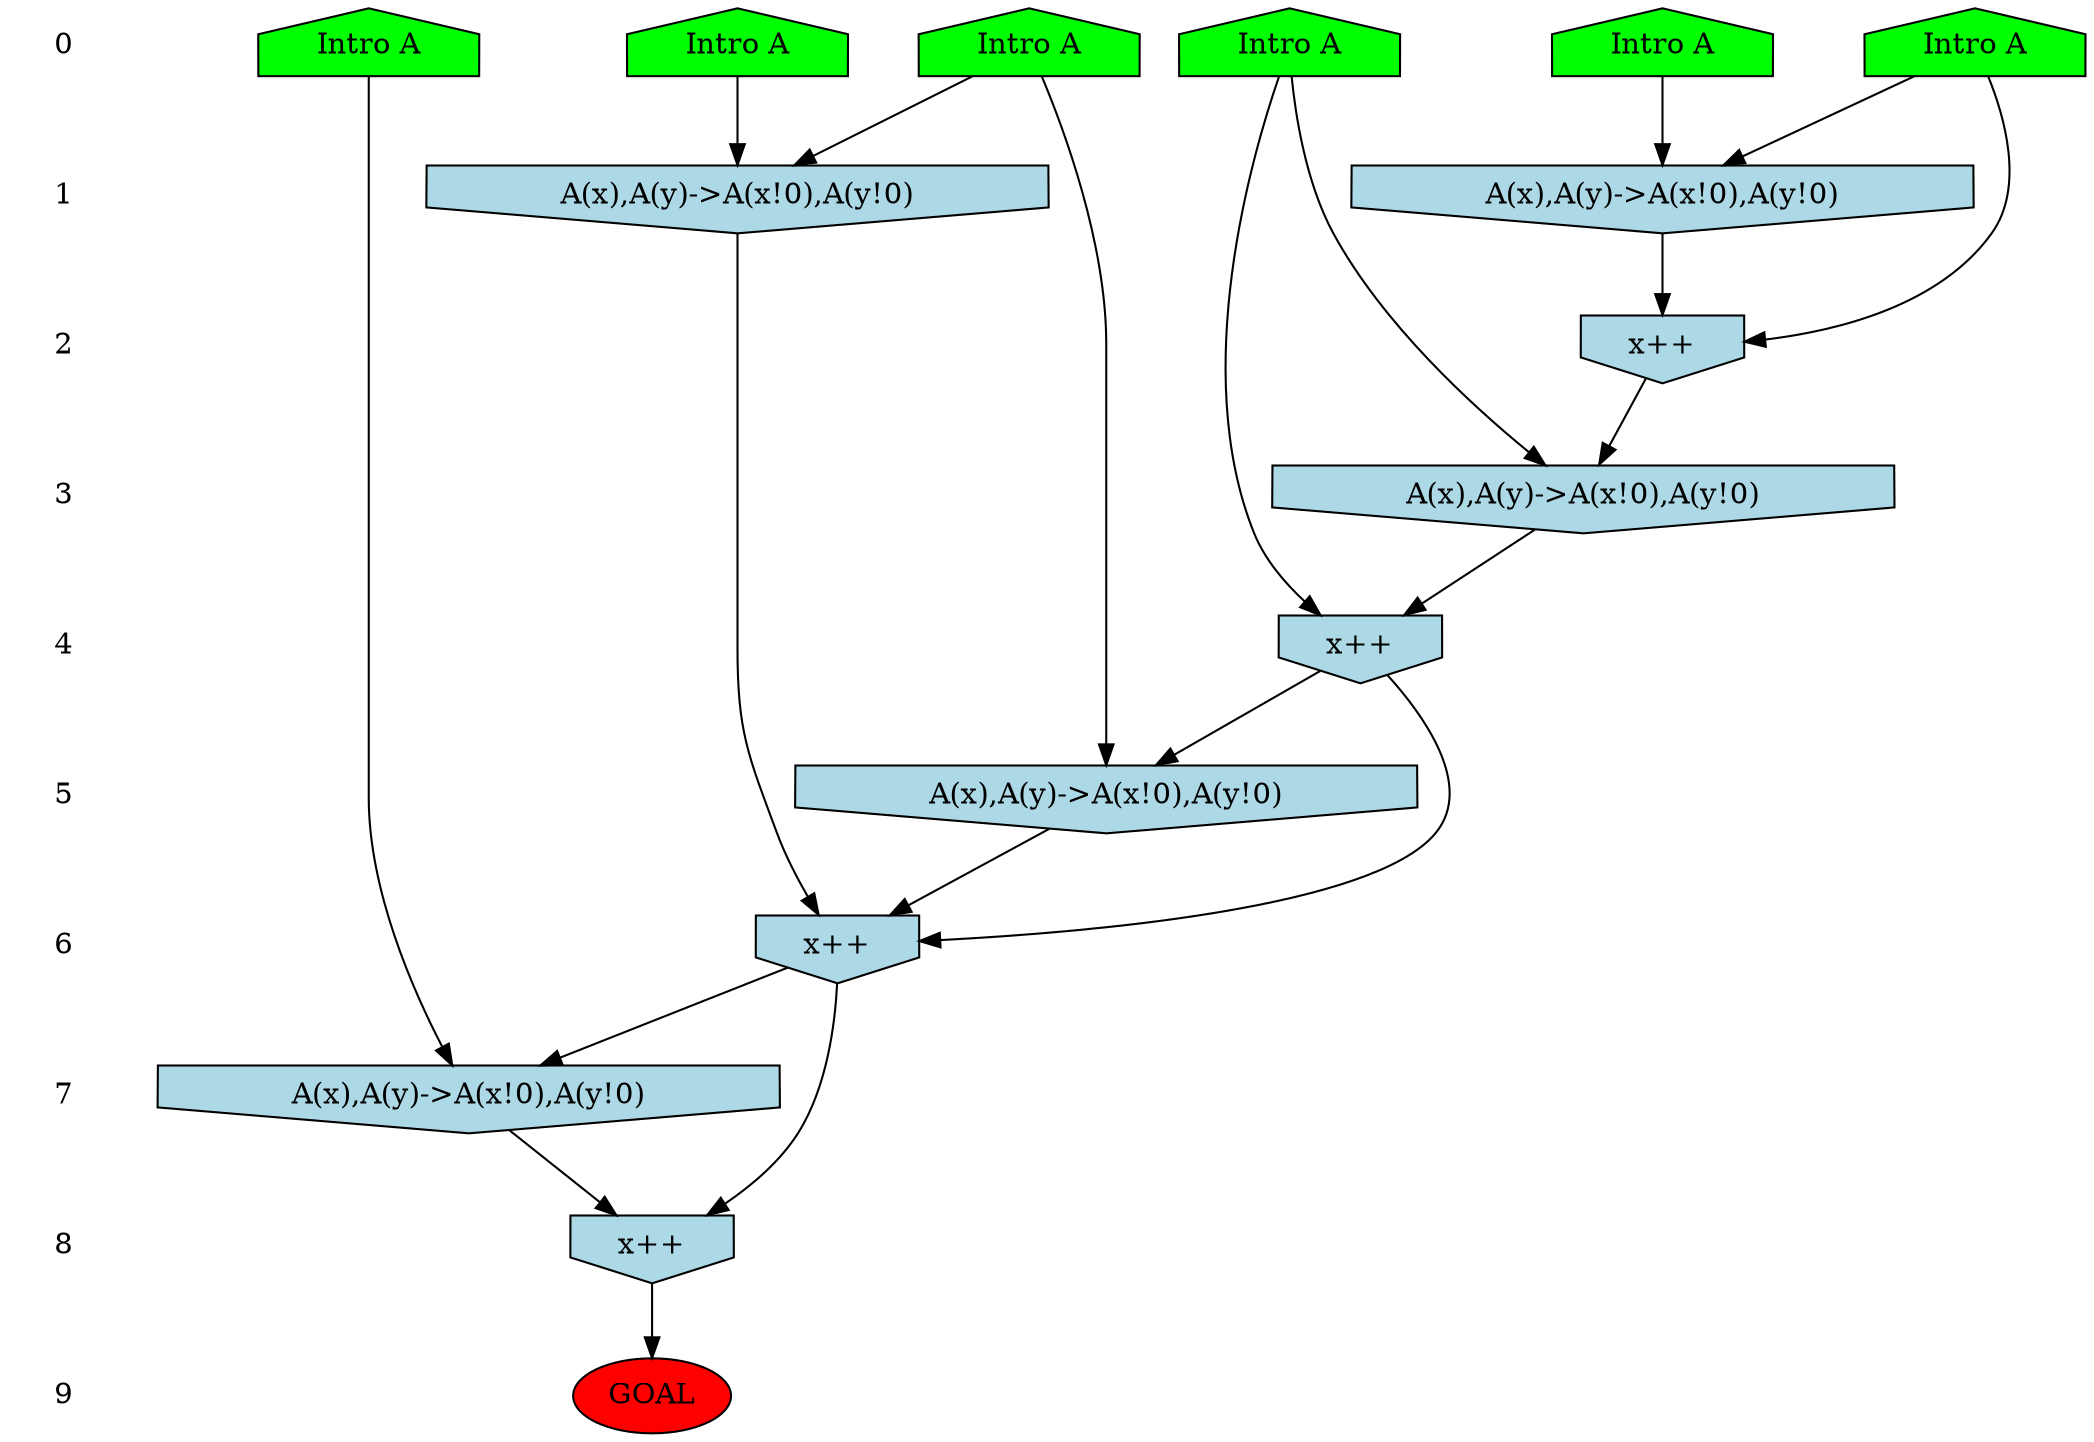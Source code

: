 /* Compression of 1 causal flows obtained in average at 1.269627E+00 t.u */
/* Compressed causal flows were: [290] */
digraph G{
 ranksep=.5 ; 
{ rank = same ; "0" [shape=plaintext] ; node_1 [label ="Intro A", shape=house, style=filled, fillcolor=green] ;
node_2 [label ="Intro A", shape=house, style=filled, fillcolor=green] ;
node_3 [label ="Intro A", shape=house, style=filled, fillcolor=green] ;
node_4 [label ="Intro A", shape=house, style=filled, fillcolor=green] ;
node_5 [label ="Intro A", shape=house, style=filled, fillcolor=green] ;
node_6 [label ="Intro A", shape=house, style=filled, fillcolor=green] ;
}
{ rank = same ; "1" [shape=plaintext] ; node_7 [label="A(x),A(y)->A(x!0),A(y!0)", shape=invhouse, style=filled, fillcolor = lightblue] ;
node_11 [label="A(x),A(y)->A(x!0),A(y!0)", shape=invhouse, style=filled, fillcolor = lightblue] ;
}
{ rank = same ; "2" [shape=plaintext] ; node_8 [label="x++", shape=invhouse, style=filled, fillcolor = lightblue] ;
}
{ rank = same ; "3" [shape=plaintext] ; node_9 [label="A(x),A(y)->A(x!0),A(y!0)", shape=invhouse, style=filled, fillcolor = lightblue] ;
}
{ rank = same ; "4" [shape=plaintext] ; node_10 [label="x++", shape=invhouse, style=filled, fillcolor = lightblue] ;
}
{ rank = same ; "5" [shape=plaintext] ; node_12 [label="A(x),A(y)->A(x!0),A(y!0)", shape=invhouse, style=filled, fillcolor = lightblue] ;
}
{ rank = same ; "6" [shape=plaintext] ; node_13 [label="x++", shape=invhouse, style=filled, fillcolor = lightblue] ;
}
{ rank = same ; "7" [shape=plaintext] ; node_14 [label="A(x),A(y)->A(x!0),A(y!0)", shape=invhouse, style=filled, fillcolor = lightblue] ;
}
{ rank = same ; "8" [shape=plaintext] ; node_15 [label="x++", shape=invhouse, style=filled, fillcolor = lightblue] ;
}
{ rank = same ; "9" [shape=plaintext] ; node_16 [label ="GOAL", style=filled, fillcolor=red] ;
}
"0" -> "1" [style="invis"]; 
"1" -> "2" [style="invis"]; 
"2" -> "3" [style="invis"]; 
"3" -> "4" [style="invis"]; 
"4" -> "5" [style="invis"]; 
"5" -> "6" [style="invis"]; 
"6" -> "7" [style="invis"]; 
"7" -> "8" [style="invis"]; 
"8" -> "9" [style="invis"]; 
node_3 -> node_7
node_4 -> node_7
node_3 -> node_8
node_7 -> node_8
node_5 -> node_9
node_8 -> node_9
node_5 -> node_10
node_9 -> node_10
node_2 -> node_11
node_6 -> node_11
node_2 -> node_12
node_10 -> node_12
node_10 -> node_13
node_11 -> node_13
node_12 -> node_13
node_1 -> node_14
node_13 -> node_14
node_13 -> node_15
node_14 -> node_15
node_15 -> node_16
}
/*
 Dot generation time: 0.000000
*/